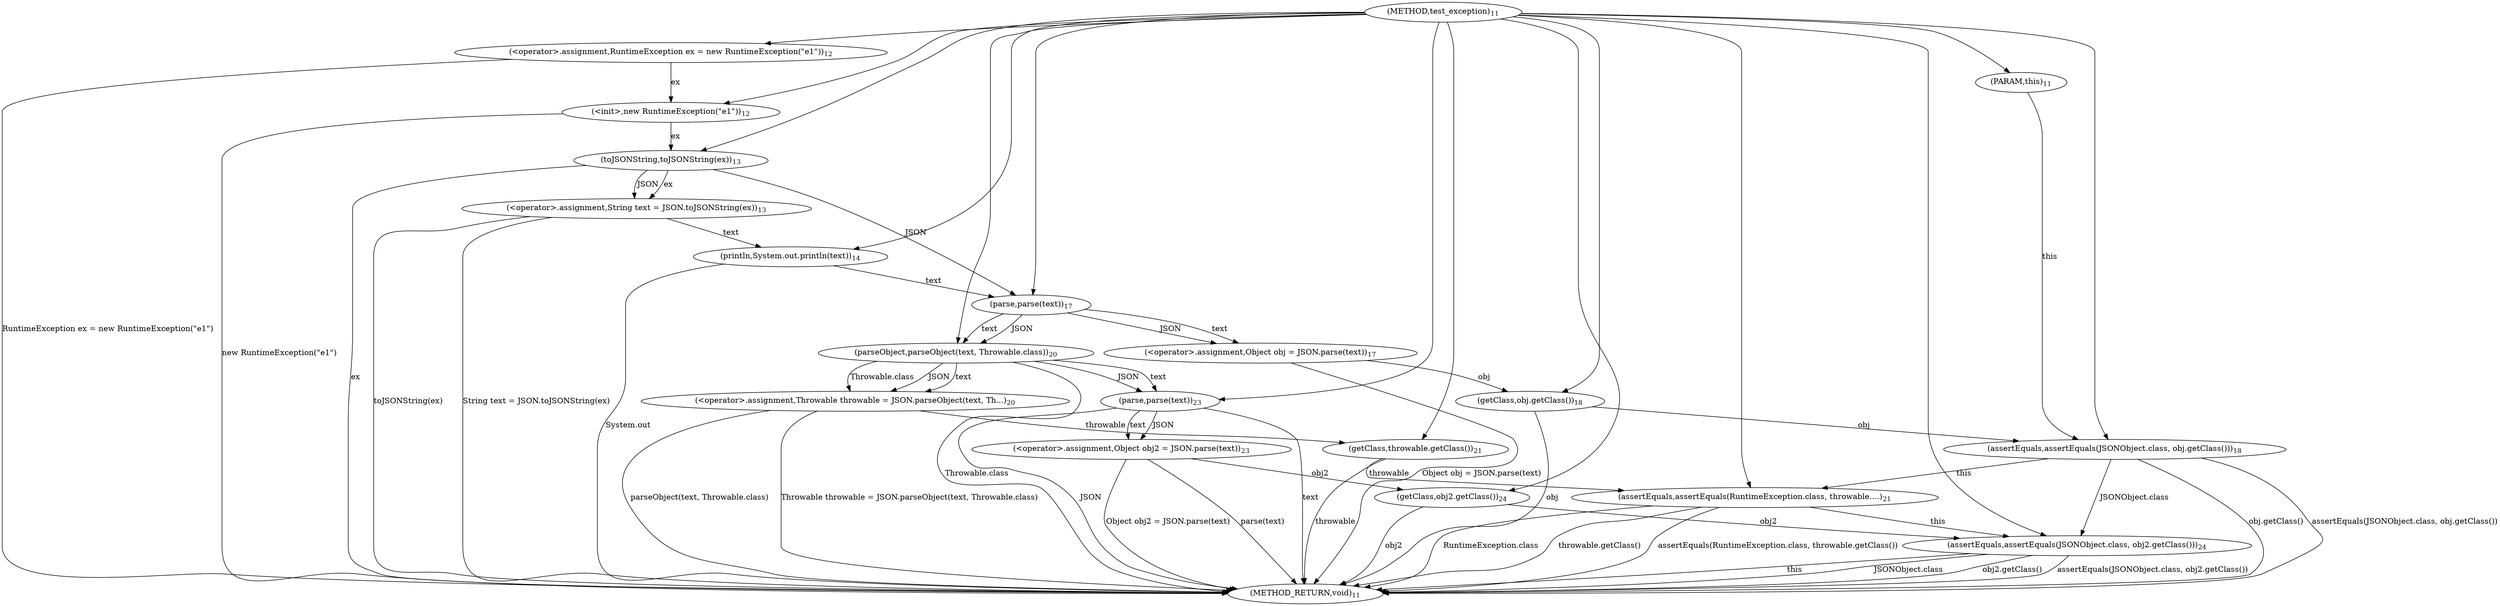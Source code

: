 digraph "test_exception" {  
"11" [label = <(METHOD,test_exception)<SUB>11</SUB>> ]
"72" [label = <(METHOD_RETURN,void)<SUB>11</SUB>> ]
"4" [label = <(PARAM,this)<SUB>11</SUB>> ]
"14" [label = <(&lt;operator&gt;.assignment,RuntimeException ex = new RuntimeException(&quot;e1&quot;))<SUB>12</SUB>> ]
"17" [label = <(&lt;init&gt;,new RuntimeException(&quot;e1&quot;))<SUB>12</SUB>> ]
"21" [label = <(&lt;operator&gt;.assignment,String text = JSON.toJSONString(ex))<SUB>13</SUB>> ]
"26" [label = <(println,System.out.println(text))<SUB>14</SUB>> ]
"32" [label = <(&lt;operator&gt;.assignment,Object obj = JSON.parse(text))<SUB>17</SUB>> ]
"37" [label = <(assertEquals,assertEquals(JSONObject.class, obj.getClass()))<SUB>18</SUB>> ]
"44" [label = <(&lt;operator&gt;.assignment,Throwable throwable = JSON.parseObject(text, Th...)<SUB>20</SUB>> ]
"52" [label = <(assertEquals,assertEquals(RuntimeException.class, throwable....)<SUB>21</SUB>> ]
"59" [label = <(&lt;operator&gt;.assignment,Object obj2 = JSON.parse(text))<SUB>23</SUB>> ]
"64" [label = <(assertEquals,assertEquals(JSONObject.class, obj2.getClass()))<SUB>24</SUB>> ]
"14" [label = <(&lt;operator&gt;.assignment,RuntimeException ex = new RuntimeException(&quot;e1&quot;))<SUB>12</SUB>> ]
"14" [label = <(&lt;operator&gt;.assignment,RuntimeException ex = new RuntimeException(&quot;e1&quot;))<SUB>12</SUB>> ]
"17" [label = <(&lt;init&gt;,new RuntimeException(&quot;e1&quot;))<SUB>12</SUB>> ]
"17" [label = <(&lt;init&gt;,new RuntimeException(&quot;e1&quot;))<SUB>12</SUB>> ]
"21" [label = <(&lt;operator&gt;.assignment,String text = JSON.toJSONString(ex))<SUB>13</SUB>> ]
"21" [label = <(&lt;operator&gt;.assignment,String text = JSON.toJSONString(ex))<SUB>13</SUB>> ]
"26" [label = <(println,System.out.println(text))<SUB>14</SUB>> ]
"26" [label = <(println,System.out.println(text))<SUB>14</SUB>> ]
"32" [label = <(&lt;operator&gt;.assignment,Object obj = JSON.parse(text))<SUB>17</SUB>> ]
"32" [label = <(&lt;operator&gt;.assignment,Object obj = JSON.parse(text))<SUB>17</SUB>> ]
"37" [label = <(assertEquals,assertEquals(JSONObject.class, obj.getClass()))<SUB>18</SUB>> ]
"37" [label = <(assertEquals,assertEquals(JSONObject.class, obj.getClass()))<SUB>18</SUB>> ]
"37" [label = <(assertEquals,assertEquals(JSONObject.class, obj.getClass()))<SUB>18</SUB>> ]
"44" [label = <(&lt;operator&gt;.assignment,Throwable throwable = JSON.parseObject(text, Th...)<SUB>20</SUB>> ]
"44" [label = <(&lt;operator&gt;.assignment,Throwable throwable = JSON.parseObject(text, Th...)<SUB>20</SUB>> ]
"52" [label = <(assertEquals,assertEquals(RuntimeException.class, throwable....)<SUB>21</SUB>> ]
"52" [label = <(assertEquals,assertEquals(RuntimeException.class, throwable....)<SUB>21</SUB>> ]
"52" [label = <(assertEquals,assertEquals(RuntimeException.class, throwable....)<SUB>21</SUB>> ]
"59" [label = <(&lt;operator&gt;.assignment,Object obj2 = JSON.parse(text))<SUB>23</SUB>> ]
"59" [label = <(&lt;operator&gt;.assignment,Object obj2 = JSON.parse(text))<SUB>23</SUB>> ]
"64" [label = <(assertEquals,assertEquals(JSONObject.class, obj2.getClass()))<SUB>24</SUB>> ]
"64" [label = <(assertEquals,assertEquals(JSONObject.class, obj2.getClass()))<SUB>24</SUB>> ]
"64" [label = <(assertEquals,assertEquals(JSONObject.class, obj2.getClass()))<SUB>24</SUB>> ]
"23" [label = <(toJSONString,toJSONString(ex))<SUB>13</SUB>> ]
"23" [label = <(toJSONString,toJSONString(ex))<SUB>13</SUB>> ]
"34" [label = <(parse,parse(text))<SUB>17</SUB>> ]
"34" [label = <(parse,parse(text))<SUB>17</SUB>> ]
"41" [label = <(getClass,obj.getClass())<SUB>18</SUB>> ]
"46" [label = <(parseObject,parseObject(text, Throwable.class))<SUB>20</SUB>> ]
"46" [label = <(parseObject,parseObject(text, Throwable.class))<SUB>20</SUB>> ]
"46" [label = <(parseObject,parseObject(text, Throwable.class))<SUB>20</SUB>> ]
"56" [label = <(getClass,throwable.getClass())<SUB>21</SUB>> ]
"61" [label = <(parse,parse(text))<SUB>23</SUB>> ]
"61" [label = <(parse,parse(text))<SUB>23</SUB>> ]
"68" [label = <(getClass,obj2.getClass())<SUB>24</SUB>> ]
  "14" -> "72"  [ label = "RuntimeException ex = new RuntimeException(&quot;e1&quot;)"] 
  "17" -> "72"  [ label = "new RuntimeException(&quot;e1&quot;)"] 
  "23" -> "72"  [ label = "ex"] 
  "21" -> "72"  [ label = "toJSONString(ex)"] 
  "21" -> "72"  [ label = "String text = JSON.toJSONString(ex)"] 
  "26" -> "72"  [ label = "System.out"] 
  "32" -> "72"  [ label = "Object obj = JSON.parse(text)"] 
  "41" -> "72"  [ label = "obj"] 
  "37" -> "72"  [ label = "obj.getClass()"] 
  "37" -> "72"  [ label = "assertEquals(JSONObject.class, obj.getClass())"] 
  "46" -> "72"  [ label = "Throwable.class"] 
  "44" -> "72"  [ label = "parseObject(text, Throwable.class)"] 
  "44" -> "72"  [ label = "Throwable throwable = JSON.parseObject(text, Throwable.class)"] 
  "52" -> "72"  [ label = "RuntimeException.class"] 
  "56" -> "72"  [ label = "throwable"] 
  "52" -> "72"  [ label = "throwable.getClass()"] 
  "52" -> "72"  [ label = "assertEquals(RuntimeException.class, throwable.getClass())"] 
  "61" -> "72"  [ label = "JSON"] 
  "61" -> "72"  [ label = "text"] 
  "59" -> "72"  [ label = "parse(text)"] 
  "59" -> "72"  [ label = "Object obj2 = JSON.parse(text)"] 
  "64" -> "72"  [ label = "this"] 
  "64" -> "72"  [ label = "JSONObject.class"] 
  "68" -> "72"  [ label = "obj2"] 
  "64" -> "72"  [ label = "obj2.getClass()"] 
  "64" -> "72"  [ label = "assertEquals(JSONObject.class, obj2.getClass())"] 
  "11" -> "4" 
  "11" -> "14" 
  "23" -> "21"  [ label = "JSON"] 
  "23" -> "21"  [ label = "ex"] 
  "34" -> "32"  [ label = "JSON"] 
  "34" -> "32"  [ label = "text"] 
  "46" -> "44"  [ label = "JSON"] 
  "46" -> "44"  [ label = "text"] 
  "46" -> "44"  [ label = "Throwable.class"] 
  "61" -> "59"  [ label = "JSON"] 
  "61" -> "59"  [ label = "text"] 
  "14" -> "17"  [ label = "ex"] 
  "11" -> "17" 
  "21" -> "26"  [ label = "text"] 
  "11" -> "26" 
  "4" -> "37"  [ label = "this"] 
  "11" -> "37" 
  "41" -> "37"  [ label = "obj"] 
  "37" -> "52"  [ label = "this"] 
  "11" -> "52" 
  "56" -> "52"  [ label = "throwable"] 
  "52" -> "64"  [ label = "this"] 
  "11" -> "64" 
  "37" -> "64"  [ label = "JSONObject.class"] 
  "68" -> "64"  [ label = "obj2"] 
  "11" -> "23" 
  "17" -> "23"  [ label = "ex"] 
  "23" -> "34"  [ label = "JSON"] 
  "11" -> "34" 
  "26" -> "34"  [ label = "text"] 
  "32" -> "41"  [ label = "obj"] 
  "11" -> "41" 
  "34" -> "46"  [ label = "JSON"] 
  "11" -> "46" 
  "34" -> "46"  [ label = "text"] 
  "44" -> "56"  [ label = "throwable"] 
  "11" -> "56" 
  "46" -> "61"  [ label = "JSON"] 
  "11" -> "61" 
  "46" -> "61"  [ label = "text"] 
  "59" -> "68"  [ label = "obj2"] 
  "11" -> "68" 
}
